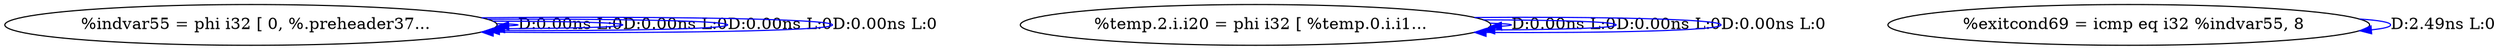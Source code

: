 digraph {
Node0x36d6f60[label="  %indvar55 = phi i32 [ 0, %.preheader37..."];
Node0x36d6f60 -> Node0x36d6f60[label="D:0.00ns L:0",color=blue];
Node0x36d6f60 -> Node0x36d6f60[label="D:0.00ns L:0",color=blue];
Node0x36d6f60 -> Node0x36d6f60[label="D:0.00ns L:0",color=blue];
Node0x36d6f60 -> Node0x36d6f60[label="D:0.00ns L:0",color=blue];
Node0x36d7040[label="  %temp.2.i.i20 = phi i32 [ %temp.0.i.i1..."];
Node0x36d7040 -> Node0x36d7040[label="D:0.00ns L:0",color=blue];
Node0x36d7040 -> Node0x36d7040[label="D:0.00ns L:0",color=blue];
Node0x36d7040 -> Node0x36d7040[label="D:0.00ns L:0",color=blue];
Node0x36d7120[label="  %exitcond69 = icmp eq i32 %indvar55, 8"];
Node0x36d7120 -> Node0x36d7120[label="D:2.49ns L:0",color=blue];
}
